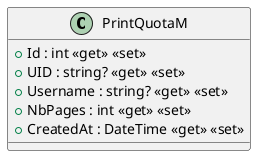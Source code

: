@startuml
class PrintQuotaM {
    + Id : int <<get>> <<set>>
    + UID : string? <<get>> <<set>>
    + Username : string? <<get>> <<set>>
    + NbPages : int <<get>> <<set>>
    + CreatedAt : DateTime <<get>> <<set>>
}
@enduml
